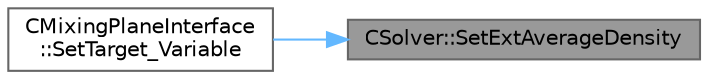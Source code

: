 digraph "CSolver::SetExtAverageDensity"
{
 // LATEX_PDF_SIZE
  bgcolor="transparent";
  edge [fontname=Helvetica,fontsize=10,labelfontname=Helvetica,labelfontsize=10];
  node [fontname=Helvetica,fontsize=10,shape=box,height=0.2,width=0.4];
  rankdir="RL";
  Node1 [id="Node000001",label="CSolver::SetExtAverageDensity",height=0.2,width=0.4,color="gray40", fillcolor="grey60", style="filled", fontcolor="black",tooltip="A virtual member."];
  Node1 -> Node2 [id="edge1_Node000001_Node000002",dir="back",color="steelblue1",style="solid",tooltip=" "];
  Node2 [id="Node000002",label="CMixingPlaneInterface\l::SetTarget_Variable",height=0.2,width=0.4,color="grey40", fillcolor="white", style="filled",URL="$classCMixingPlaneInterface.html#a32dfafaa76a1168b0d67f7032f3c78a8",tooltip="Set the variable that has been received from the target mesh into the target mesh."];
}
